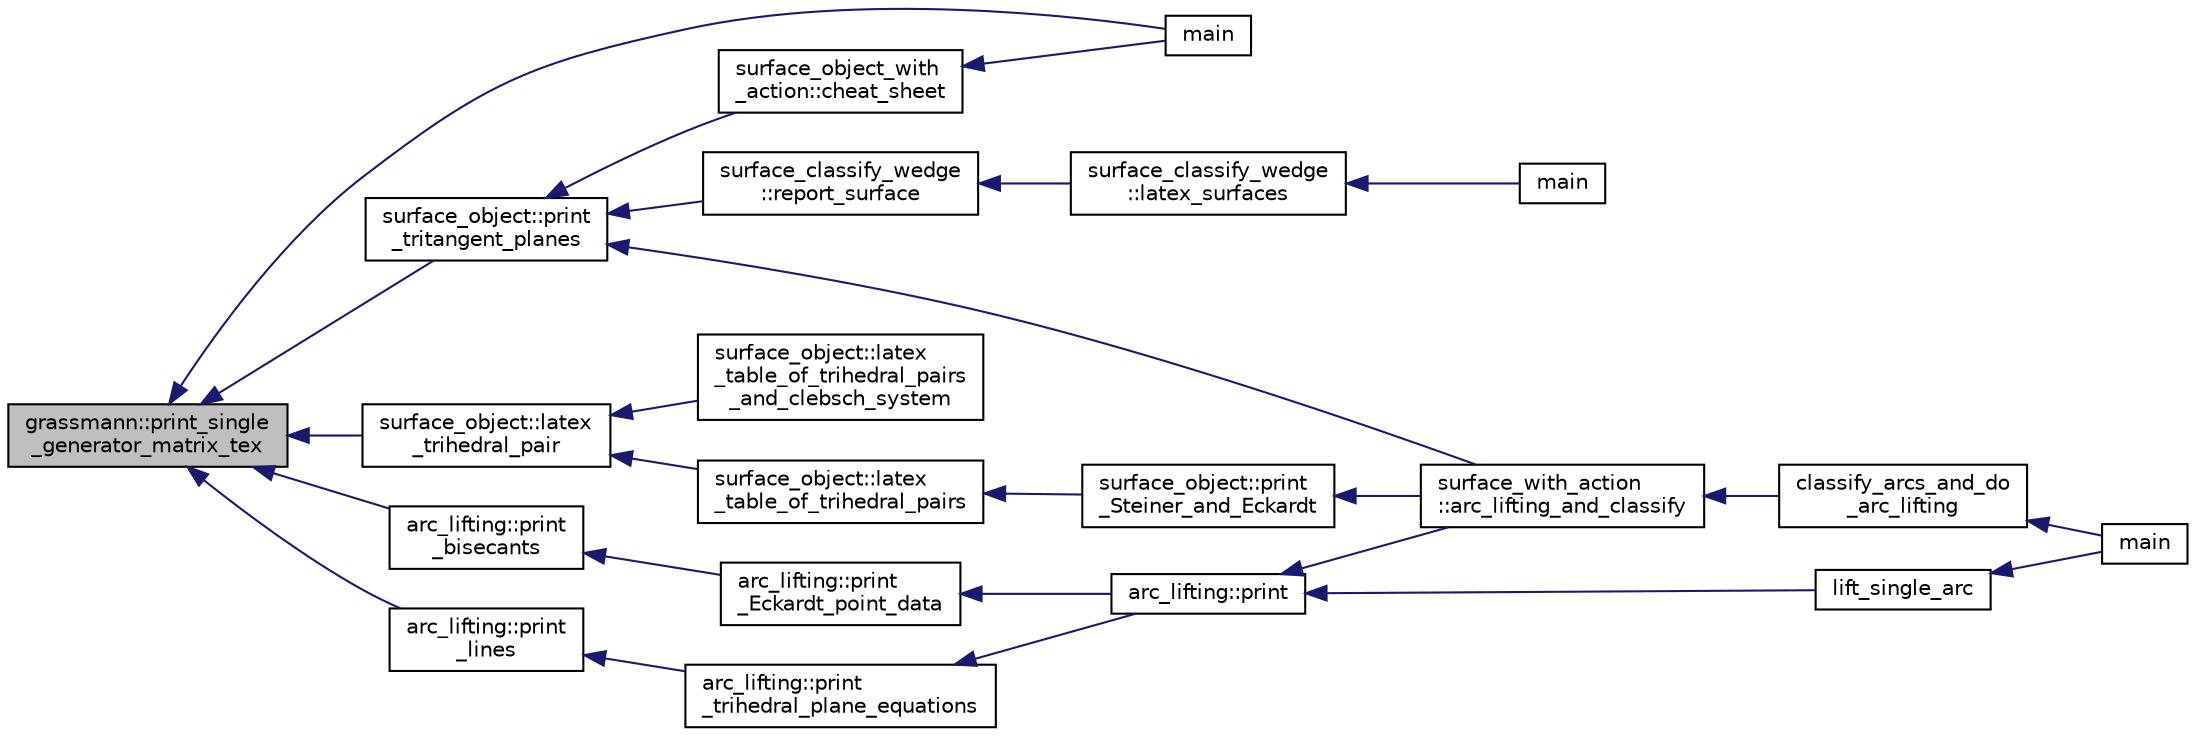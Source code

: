 digraph "grassmann::print_single_generator_matrix_tex"
{
  edge [fontname="Helvetica",fontsize="10",labelfontname="Helvetica",labelfontsize="10"];
  node [fontname="Helvetica",fontsize="10",shape=record];
  rankdir="LR";
  Node570 [label="grassmann::print_single\l_generator_matrix_tex",height=0.2,width=0.4,color="black", fillcolor="grey75", style="filled", fontcolor="black"];
  Node570 -> Node571 [dir="back",color="midnightblue",fontsize="10",style="solid",fontname="Helvetica"];
  Node571 [label="main",height=0.2,width=0.4,color="black", fillcolor="white", style="filled",URL="$d2/dfa/create__surface__main_8_c.html#a217dbf8b442f20279ea00b898af96f52"];
  Node570 -> Node572 [dir="back",color="midnightblue",fontsize="10",style="solid",fontname="Helvetica"];
  Node572 [label="surface_object::print\l_tritangent_planes",height=0.2,width=0.4,color="black", fillcolor="white", style="filled",URL="$df/df8/classsurface__object.html#adc569e1b86bec1e9eb1b13e08ae47c0d"];
  Node572 -> Node573 [dir="back",color="midnightblue",fontsize="10",style="solid",fontname="Helvetica"];
  Node573 [label="surface_classify_wedge\l::report_surface",height=0.2,width=0.4,color="black", fillcolor="white", style="filled",URL="$d7/d5c/classsurface__classify__wedge.html#ad577d435c4726d0a35c10b2f8d4ed00c"];
  Node573 -> Node574 [dir="back",color="midnightblue",fontsize="10",style="solid",fontname="Helvetica"];
  Node574 [label="surface_classify_wedge\l::latex_surfaces",height=0.2,width=0.4,color="black", fillcolor="white", style="filled",URL="$d7/d5c/classsurface__classify__wedge.html#a5698763ece48d6f0a605527ca62429c5"];
  Node574 -> Node575 [dir="back",color="midnightblue",fontsize="10",style="solid",fontname="Helvetica"];
  Node575 [label="main",height=0.2,width=0.4,color="black", fillcolor="white", style="filled",URL="$df/df8/surface__classify_8_c.html#a217dbf8b442f20279ea00b898af96f52"];
  Node572 -> Node576 [dir="back",color="midnightblue",fontsize="10",style="solid",fontname="Helvetica"];
  Node576 [label="surface_object_with\l_action::cheat_sheet",height=0.2,width=0.4,color="black", fillcolor="white", style="filled",URL="$db/d28/classsurface__object__with__action.html#a13371a6bb26f27759adcc0f7292b12d2"];
  Node576 -> Node571 [dir="back",color="midnightblue",fontsize="10",style="solid",fontname="Helvetica"];
  Node572 -> Node577 [dir="back",color="midnightblue",fontsize="10",style="solid",fontname="Helvetica"];
  Node577 [label="surface_with_action\l::arc_lifting_and_classify",height=0.2,width=0.4,color="black", fillcolor="white", style="filled",URL="$d8/df9/classsurface__with__action.html#a62a3948f830c59e09ef94937650a07a4"];
  Node577 -> Node578 [dir="back",color="midnightblue",fontsize="10",style="solid",fontname="Helvetica"];
  Node578 [label="classify_arcs_and_do\l_arc_lifting",height=0.2,width=0.4,color="black", fillcolor="white", style="filled",URL="$d6/dc3/arc__lifting__main_8_c.html#afdd7be16f16b8c71e9a72fe5f6a0b59c"];
  Node578 -> Node579 [dir="back",color="midnightblue",fontsize="10",style="solid",fontname="Helvetica"];
  Node579 [label="main",height=0.2,width=0.4,color="black", fillcolor="white", style="filled",URL="$d6/dc3/arc__lifting__main_8_c.html#a217dbf8b442f20279ea00b898af96f52"];
  Node570 -> Node580 [dir="back",color="midnightblue",fontsize="10",style="solid",fontname="Helvetica"];
  Node580 [label="surface_object::latex\l_trihedral_pair",height=0.2,width=0.4,color="black", fillcolor="white", style="filled",URL="$df/df8/classsurface__object.html#ae5f992f6e9c83b63306dbec1ce0ea7b9"];
  Node580 -> Node581 [dir="back",color="midnightblue",fontsize="10",style="solid",fontname="Helvetica"];
  Node581 [label="surface_object::latex\l_table_of_trihedral_pairs\l_and_clebsch_system",height=0.2,width=0.4,color="black", fillcolor="white", style="filled",URL="$df/df8/classsurface__object.html#a174ac7ffea380b2c2593fbe540da38c4"];
  Node580 -> Node582 [dir="back",color="midnightblue",fontsize="10",style="solid",fontname="Helvetica"];
  Node582 [label="surface_object::latex\l_table_of_trihedral_pairs",height=0.2,width=0.4,color="black", fillcolor="white", style="filled",URL="$df/df8/classsurface__object.html#ae64b2ea950f99fb467960a0f2cbe7aa7"];
  Node582 -> Node583 [dir="back",color="midnightblue",fontsize="10",style="solid",fontname="Helvetica"];
  Node583 [label="surface_object::print\l_Steiner_and_Eckardt",height=0.2,width=0.4,color="black", fillcolor="white", style="filled",URL="$df/df8/classsurface__object.html#af36e1817621bcc3f1d652d0adc6edece"];
  Node583 -> Node577 [dir="back",color="midnightblue",fontsize="10",style="solid",fontname="Helvetica"];
  Node570 -> Node584 [dir="back",color="midnightblue",fontsize="10",style="solid",fontname="Helvetica"];
  Node584 [label="arc_lifting::print\l_bisecants",height=0.2,width=0.4,color="black", fillcolor="white", style="filled",URL="$dc/db7/classarc__lifting.html#aef93f2c48dbbdbc91a45c166394b2e45"];
  Node584 -> Node585 [dir="back",color="midnightblue",fontsize="10",style="solid",fontname="Helvetica"];
  Node585 [label="arc_lifting::print\l_Eckardt_point_data",height=0.2,width=0.4,color="black", fillcolor="white", style="filled",URL="$dc/db7/classarc__lifting.html#a0faa508f70aec4dced00ba6d779dc9ea"];
  Node585 -> Node586 [dir="back",color="midnightblue",fontsize="10",style="solid",fontname="Helvetica"];
  Node586 [label="arc_lifting::print",height=0.2,width=0.4,color="black", fillcolor="white", style="filled",URL="$dc/db7/classarc__lifting.html#ae1609cb80720bc005f0fc3ea65150185"];
  Node586 -> Node587 [dir="back",color="midnightblue",fontsize="10",style="solid",fontname="Helvetica"];
  Node587 [label="lift_single_arc",height=0.2,width=0.4,color="black", fillcolor="white", style="filled",URL="$d6/dc3/arc__lifting__main_8_c.html#a0bdc148f70112959722a40cf9758d54b"];
  Node587 -> Node579 [dir="back",color="midnightblue",fontsize="10",style="solid",fontname="Helvetica"];
  Node586 -> Node577 [dir="back",color="midnightblue",fontsize="10",style="solid",fontname="Helvetica"];
  Node570 -> Node588 [dir="back",color="midnightblue",fontsize="10",style="solid",fontname="Helvetica"];
  Node588 [label="arc_lifting::print\l_lines",height=0.2,width=0.4,color="black", fillcolor="white", style="filled",URL="$dc/db7/classarc__lifting.html#a009bcb8a7affe10703e00d89989d69ab"];
  Node588 -> Node589 [dir="back",color="midnightblue",fontsize="10",style="solid",fontname="Helvetica"];
  Node589 [label="arc_lifting::print\l_trihedral_plane_equations",height=0.2,width=0.4,color="black", fillcolor="white", style="filled",URL="$dc/db7/classarc__lifting.html#a0891242257251ca92491d6b9192645c6"];
  Node589 -> Node586 [dir="back",color="midnightblue",fontsize="10",style="solid",fontname="Helvetica"];
}
